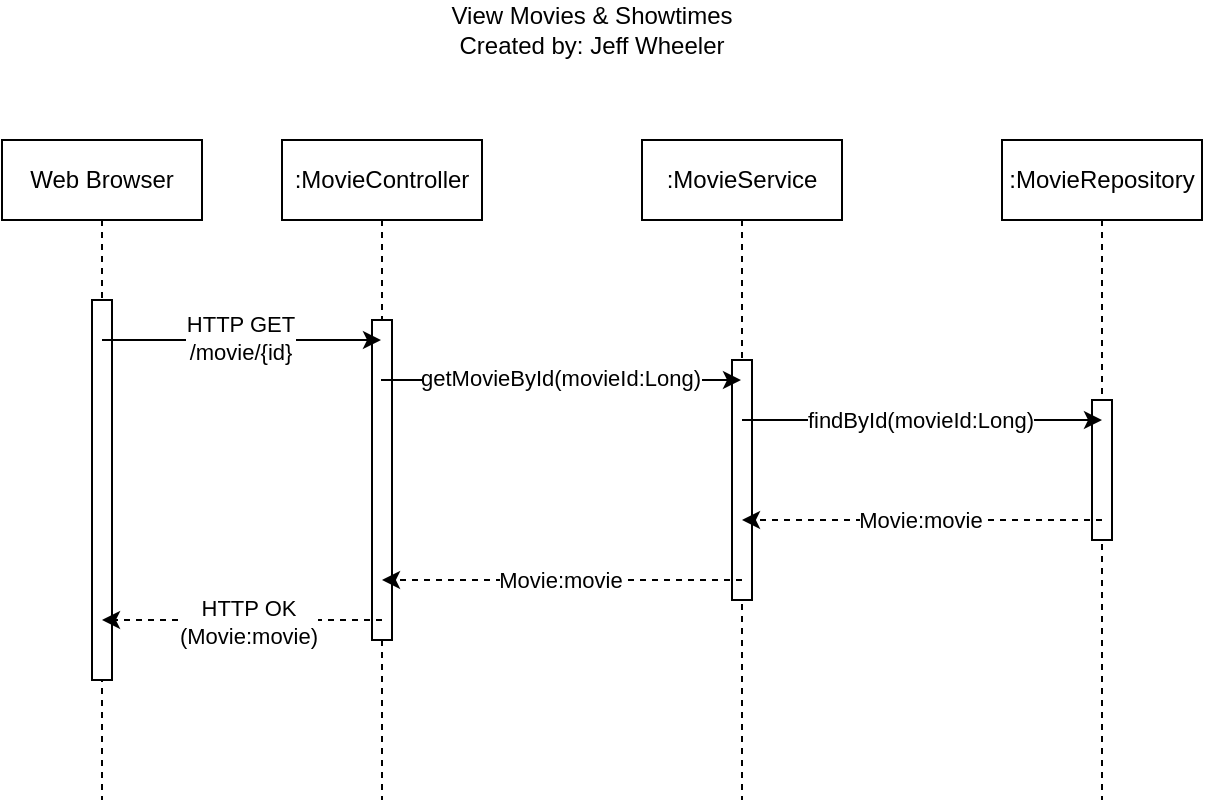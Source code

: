<mxfile version="24.9.2">
  <diagram name="Page-1" id="2YBvvXClWsGukQMizWep">
    <mxGraphModel dx="880" dy="426" grid="1" gridSize="5" guides="1" tooltips="1" connect="1" arrows="1" fold="1" page="1" pageScale="1" pageWidth="1100" pageHeight="850" math="0" shadow="0">
      <root>
        <mxCell id="0" />
        <mxCell id="1" parent="0" />
        <mxCell id="aM9ryv3xv72pqoxQDRHE-1" value="Web Browser" style="shape=umlLifeline;perimeter=lifelinePerimeter;whiteSpace=wrap;html=1;container=0;dropTarget=0;collapsible=0;recursiveResize=0;outlineConnect=0;portConstraint=eastwest;newEdgeStyle={&quot;edgeStyle&quot;:&quot;elbowEdgeStyle&quot;,&quot;elbow&quot;:&quot;vertical&quot;,&quot;curved&quot;:0,&quot;rounded&quot;:0};" parent="1" vertex="1">
          <mxGeometry y="70" width="100" height="330" as="geometry" />
        </mxCell>
        <mxCell id="aM9ryv3xv72pqoxQDRHE-2" value="" style="html=1;points=[];perimeter=orthogonalPerimeter;outlineConnect=0;targetShapes=umlLifeline;portConstraint=eastwest;newEdgeStyle={&quot;edgeStyle&quot;:&quot;elbowEdgeStyle&quot;,&quot;elbow&quot;:&quot;vertical&quot;,&quot;curved&quot;:0,&quot;rounded&quot;:0};" parent="aM9ryv3xv72pqoxQDRHE-1" vertex="1">
          <mxGeometry x="45" y="80" width="10" height="190" as="geometry" />
        </mxCell>
        <mxCell id="aM9ryv3xv72pqoxQDRHE-5" value=":MovieController" style="shape=umlLifeline;perimeter=lifelinePerimeter;whiteSpace=wrap;html=1;container=0;dropTarget=0;collapsible=0;recursiveResize=0;outlineConnect=0;portConstraint=eastwest;newEdgeStyle={&quot;edgeStyle&quot;:&quot;elbowEdgeStyle&quot;,&quot;elbow&quot;:&quot;vertical&quot;,&quot;curved&quot;:0,&quot;rounded&quot;:0};" parent="1" vertex="1">
          <mxGeometry x="140" y="70" width="100" height="330" as="geometry" />
        </mxCell>
        <mxCell id="aM9ryv3xv72pqoxQDRHE-6" value="" style="html=1;points=[];perimeter=orthogonalPerimeter;outlineConnect=0;targetShapes=umlLifeline;portConstraint=eastwest;newEdgeStyle={&quot;edgeStyle&quot;:&quot;elbowEdgeStyle&quot;,&quot;elbow&quot;:&quot;vertical&quot;,&quot;curved&quot;:0,&quot;rounded&quot;:0};" parent="aM9ryv3xv72pqoxQDRHE-5" vertex="1">
          <mxGeometry x="45" y="90" width="10" height="160" as="geometry" />
        </mxCell>
        <mxCell id="NnvS8Uy1E-jfmDlCnL0Q-1" value="View Movies &amp;amp; Showtimes&lt;div&gt;Created by: Jeff Wheeler&lt;/div&gt;" style="text;html=1;align=center;verticalAlign=middle;whiteSpace=wrap;rounded=0;" parent="1" vertex="1">
          <mxGeometry x="200" width="190" height="30" as="geometry" />
        </mxCell>
        <mxCell id="NnvS8Uy1E-jfmDlCnL0Q-2" value=":MovieService" style="shape=umlLifeline;perimeter=lifelinePerimeter;whiteSpace=wrap;html=1;container=0;dropTarget=0;collapsible=0;recursiveResize=0;outlineConnect=0;portConstraint=eastwest;newEdgeStyle={&quot;edgeStyle&quot;:&quot;elbowEdgeStyle&quot;,&quot;elbow&quot;:&quot;vertical&quot;,&quot;curved&quot;:0,&quot;rounded&quot;:0};" parent="1" vertex="1">
          <mxGeometry x="320" y="70" width="100" height="330" as="geometry" />
        </mxCell>
        <mxCell id="NnvS8Uy1E-jfmDlCnL0Q-3" value="" style="html=1;points=[];perimeter=orthogonalPerimeter;outlineConnect=0;targetShapes=umlLifeline;portConstraint=eastwest;newEdgeStyle={&quot;edgeStyle&quot;:&quot;elbowEdgeStyle&quot;,&quot;elbow&quot;:&quot;vertical&quot;,&quot;curved&quot;:0,&quot;rounded&quot;:0};" parent="NnvS8Uy1E-jfmDlCnL0Q-2" vertex="1">
          <mxGeometry x="45" y="110" width="10" height="120" as="geometry" />
        </mxCell>
        <mxCell id="NnvS8Uy1E-jfmDlCnL0Q-4" value=":MovieRepository" style="shape=umlLifeline;perimeter=lifelinePerimeter;whiteSpace=wrap;html=1;container=0;dropTarget=0;collapsible=0;recursiveResize=0;outlineConnect=0;portConstraint=eastwest;newEdgeStyle={&quot;edgeStyle&quot;:&quot;elbowEdgeStyle&quot;,&quot;elbow&quot;:&quot;vertical&quot;,&quot;curved&quot;:0,&quot;rounded&quot;:0};" parent="1" vertex="1">
          <mxGeometry x="500" y="70" width="100" height="330" as="geometry" />
        </mxCell>
        <mxCell id="NnvS8Uy1E-jfmDlCnL0Q-5" value="" style="html=1;points=[];perimeter=orthogonalPerimeter;outlineConnect=0;targetShapes=umlLifeline;portConstraint=eastwest;newEdgeStyle={&quot;edgeStyle&quot;:&quot;elbowEdgeStyle&quot;,&quot;elbow&quot;:&quot;vertical&quot;,&quot;curved&quot;:0,&quot;rounded&quot;:0};" parent="NnvS8Uy1E-jfmDlCnL0Q-4" vertex="1">
          <mxGeometry x="45" y="130" width="10" height="70" as="geometry" />
        </mxCell>
        <mxCell id="NnvS8Uy1E-jfmDlCnL0Q-6" value="" style="endArrow=classic;html=1;rounded=0;" parent="1" source="aM9ryv3xv72pqoxQDRHE-1" edge="1">
          <mxGeometry width="50" height="50" relative="1" as="geometry">
            <mxPoint x="69.5" y="170" as="sourcePoint" />
            <mxPoint x="189.5" y="170" as="targetPoint" />
          </mxGeometry>
        </mxCell>
        <mxCell id="NnvS8Uy1E-jfmDlCnL0Q-9" value="HTTP GET&lt;br&gt;/movie/{id}" style="edgeLabel;html=1;align=center;verticalAlign=middle;resizable=0;points=[];" parent="NnvS8Uy1E-jfmDlCnL0Q-6" vertex="1" connectable="0">
          <mxGeometry x="-0.013" y="1" relative="1" as="geometry">
            <mxPoint as="offset" />
          </mxGeometry>
        </mxCell>
        <mxCell id="NnvS8Uy1E-jfmDlCnL0Q-10" value="" style="endArrow=classic;html=1;rounded=0;" parent="1" edge="1">
          <mxGeometry width="50" height="50" relative="1" as="geometry">
            <mxPoint x="189.5" y="190" as="sourcePoint" />
            <mxPoint x="369.5" y="190" as="targetPoint" />
            <Array as="points">
              <mxPoint x="200" y="190" />
            </Array>
          </mxGeometry>
        </mxCell>
        <mxCell id="NnvS8Uy1E-jfmDlCnL0Q-11" value="getMovieById(movieId:Long)" style="edgeLabel;html=1;align=center;verticalAlign=middle;resizable=0;points=[];" parent="NnvS8Uy1E-jfmDlCnL0Q-10" vertex="1" connectable="0">
          <mxGeometry x="-0.013" y="1" relative="1" as="geometry">
            <mxPoint as="offset" />
          </mxGeometry>
        </mxCell>
        <mxCell id="NnvS8Uy1E-jfmDlCnL0Q-12" value="" style="endArrow=classic;html=1;rounded=0;dashed=1;" parent="1" edge="1">
          <mxGeometry width="50" height="50" relative="1" as="geometry">
            <mxPoint x="550" y="260" as="sourcePoint" />
            <mxPoint x="370" y="260" as="targetPoint" />
          </mxGeometry>
        </mxCell>
        <mxCell id="NnvS8Uy1E-jfmDlCnL0Q-15" value="Movie:movie" style="edgeLabel;html=1;align=center;verticalAlign=middle;resizable=0;points=[];" parent="NnvS8Uy1E-jfmDlCnL0Q-12" vertex="1" connectable="0">
          <mxGeometry x="0.011" relative="1" as="geometry">
            <mxPoint as="offset" />
          </mxGeometry>
        </mxCell>
        <mxCell id="NnvS8Uy1E-jfmDlCnL0Q-13" value="" style="endArrow=classic;html=1;rounded=0;" parent="1" edge="1">
          <mxGeometry width="50" height="50" relative="1" as="geometry">
            <mxPoint x="370" y="210" as="sourcePoint" />
            <mxPoint x="550" y="210" as="targetPoint" />
            <Array as="points">
              <mxPoint x="380.5" y="210" />
            </Array>
          </mxGeometry>
        </mxCell>
        <mxCell id="NnvS8Uy1E-jfmDlCnL0Q-14" value="findById(movieId:Long)" style="edgeLabel;html=1;align=center;verticalAlign=middle;resizable=0;points=[];" parent="NnvS8Uy1E-jfmDlCnL0Q-13" vertex="1" connectable="0">
          <mxGeometry x="-0.013" y="1" relative="1" as="geometry">
            <mxPoint y="1" as="offset" />
          </mxGeometry>
        </mxCell>
        <mxCell id="NnvS8Uy1E-jfmDlCnL0Q-16" value="" style="endArrow=classic;html=1;rounded=0;dashed=1;" parent="1" edge="1">
          <mxGeometry width="50" height="50" relative="1" as="geometry">
            <mxPoint x="370" y="290" as="sourcePoint" />
            <mxPoint x="190" y="290" as="targetPoint" />
          </mxGeometry>
        </mxCell>
        <mxCell id="NnvS8Uy1E-jfmDlCnL0Q-17" value="Movie:movie" style="edgeLabel;html=1;align=center;verticalAlign=middle;resizable=0;points=[];" parent="NnvS8Uy1E-jfmDlCnL0Q-16" vertex="1" connectable="0">
          <mxGeometry x="0.011" relative="1" as="geometry">
            <mxPoint as="offset" />
          </mxGeometry>
        </mxCell>
        <mxCell id="NnvS8Uy1E-jfmDlCnL0Q-18" value="" style="endArrow=classic;html=1;rounded=0;dashed=1;" parent="1" target="aM9ryv3xv72pqoxQDRHE-1" edge="1">
          <mxGeometry width="50" height="50" relative="1" as="geometry">
            <mxPoint x="190" y="310" as="sourcePoint" />
            <mxPoint x="70" y="310" as="targetPoint" />
          </mxGeometry>
        </mxCell>
        <mxCell id="NnvS8Uy1E-jfmDlCnL0Q-22" value="HTTP OK&lt;div&gt;(Movie:movie)&lt;/div&gt;" style="edgeLabel;html=1;align=center;verticalAlign=middle;resizable=0;points=[];" parent="NnvS8Uy1E-jfmDlCnL0Q-18" vertex="1" connectable="0">
          <mxGeometry x="-0.033" y="1" relative="1" as="geometry">
            <mxPoint as="offset" />
          </mxGeometry>
        </mxCell>
      </root>
    </mxGraphModel>
  </diagram>
</mxfile>
